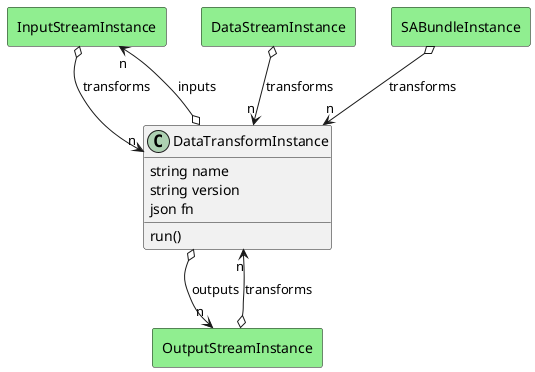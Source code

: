 @startuml

class "DataTransformInstance" as Model {
 string name
 string version
 json fn

 run()
 
}

rectangle "InputStreamInstance" as InputStreamInstance #lightblue {
}

Model o--> "n" InputStreamInstance : inputs


rectangle "OutputStreamInstance" as OutputStreamInstance #lightblue {
}

Model o--> "n" OutputStreamInstance : outputs




    rectangle "DataStreamInstance" as DataStreamInstance #lightgreen {
    }
    
        DataStreamInstance   o--> "n" Model : "transforms"
    
    rectangle "SABundleInstance" as SABundleInstance #lightgreen {
    }
    
        SABundleInstance   o--> "n" Model : "transforms"
    
    rectangle "InputStreamInstance" as InputStreamInstance #lightgreen {
    }
    
        InputStreamInstance   o--> "n" Model : "transforms"
    
    rectangle "OutputStreamInstance" as OutputStreamInstance #lightgreen {
    }
    
        OutputStreamInstance   o--> "n" Model : "transforms"
    

@enduml
